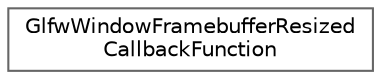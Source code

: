 digraph "Graphical Class Hierarchy"
{
 // LATEX_PDF_SIZE
  bgcolor="transparent";
  edge [fontname=Helvetica,fontsize=10,labelfontname=Helvetica,labelfontsize=10];
  node [fontname=Helvetica,fontsize=10,shape=box,height=0.2,width=0.4];
  rankdir="LR";
  Node0 [id="Node000000",label="GlfwWindowFramebufferResized\lCallbackFunction",height=0.2,width=0.4,color="grey40", fillcolor="white", style="filled",URL="$classGlfwWindowFramebufferResizedCallbackFunction.html",tooltip=" "];
}
